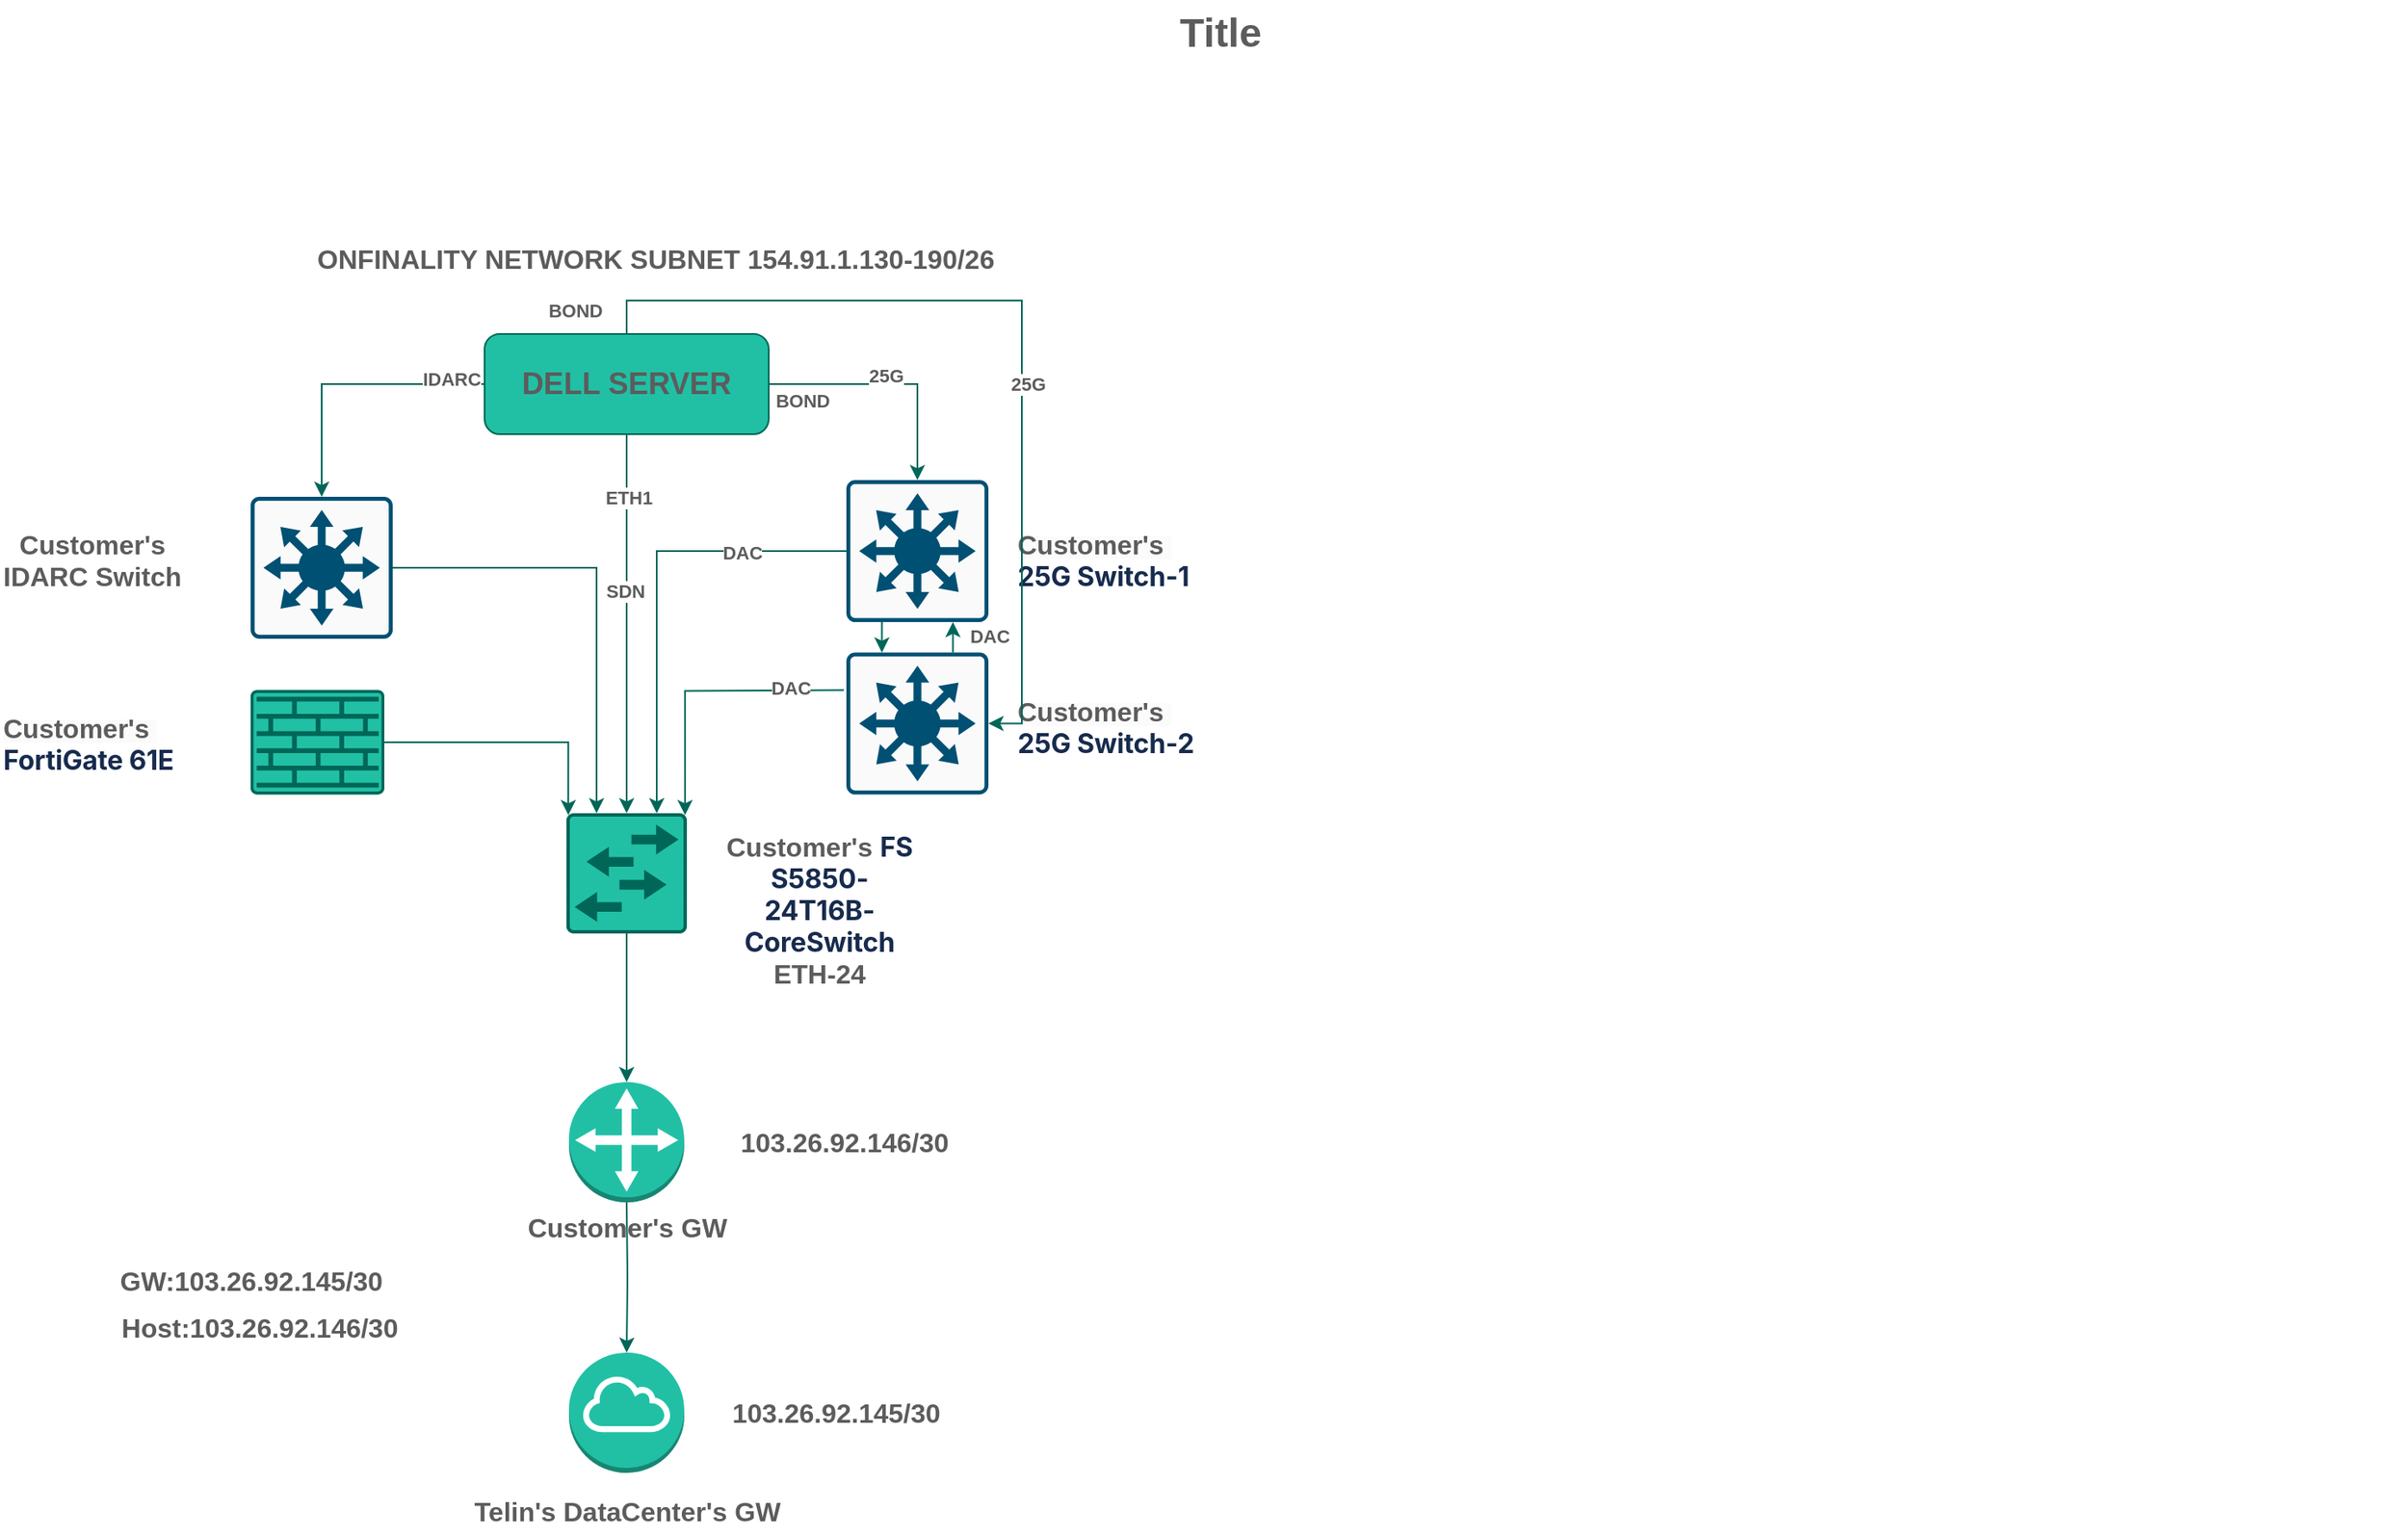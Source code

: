 <mxfile version="24.6.4" type="github">
  <diagram name="Page-1" id="197159a0-c6a4-9194-75a8-e4174976684c">
    <mxGraphModel dx="1468" dy="792" grid="1" gridSize="10" guides="1" tooltips="1" connect="1" arrows="1" fold="1" page="1" pageScale="1.5" pageWidth="1169" pageHeight="826" background="none" math="0" shadow="0">
      <root>
        <mxCell id="0" style=";html=1;" />
        <mxCell id="1" style=";html=1;" parent="0" />
        <mxCell id="1257a543d1cacc4b-52" value="Title" style="text;strokeColor=none;fillColor=none;html=1;fontSize=24;fontStyle=1;verticalAlign=middle;align=center;rounded=1;labelBackgroundColor=none;fontColor=#5C5C5C;" parent="1" vertex="1">
          <mxGeometry x="160" y="60" width="1420" height="40" as="geometry" />
        </mxCell>
        <mxCell id="teGqH42D44GFwxgmzyyM-1" value="DELL SERVER" style="rounded=1;whiteSpace=wrap;html=1;shadow=0;strokeColor=#006658;labelBackgroundColor=none;labelBorderColor=none;textShadow=0;fontStyle=1;fontSize=18;snapToPoint=0;fixDash=0;backgroundOutline=0;fillColor=#21C0A5;fontColor=#5C5C5C;" vertex="1" parent="1">
          <mxGeometry x="430" y="260" width="170" height="60" as="geometry" />
        </mxCell>
        <mxCell id="teGqH42D44GFwxgmzyyM-2" value="&lt;b style=&quot;font-size: 16px;&quot;&gt;&lt;font style=&quot;font-size: 16px;&quot;&gt;ONFINALITY NETWORK SUBNET 154.91.1.130-190/26&lt;/font&gt;&lt;/b&gt;" style="text;html=1;align=center;verticalAlign=middle;resizable=0;points=[];autosize=1;strokeColor=none;fillColor=none;labelBorderColor=none;labelBackgroundColor=none;shadow=0;snapToPoint=0;fixDash=0;backgroundOutline=0;rounded=1;fontColor=#5C5C5C;fontSize=16;" vertex="1" parent="1">
          <mxGeometry x="317" y="200" width="430" height="30" as="geometry" />
        </mxCell>
        <mxCell id="teGqH42D44GFwxgmzyyM-3" value="" style="points=[[0.015,0.015,0],[0.985,0.015,0],[0.985,0.985,0],[0.015,0.985,0],[0.25,0,0],[0.5,0,0],[0.75,0,0],[1,0.25,0],[1,0.5,0],[1,0.75,0],[0.75,1,0],[0.5,1,0],[0.25,1,0],[0,0.75,0],[0,0.5,0],[0,0.25,0]];verticalLabelPosition=bottom;html=1;verticalAlign=top;aspect=fixed;align=center;pointerEvents=1;shape=mxgraph.cisco19.rect;prIcon=firewall;fillColor=#21C0A5;strokeColor=#006658;shadow=0;labelBackgroundColor=none;labelBorderColor=none;textShadow=0;snapToPoint=0;fixDash=0;backgroundOutline=0;rounded=1;fontColor=#5C5C5C;" vertex="1" parent="1">
          <mxGeometry x="290" y="473.25" width="80" height="62.5" as="geometry" />
        </mxCell>
        <mxCell id="teGqH42D44GFwxgmzyyM-6" value="" style="points=[[0.015,0.015,0],[0.985,0.015,0],[0.985,0.985,0],[0.015,0.985,0],[0.25,0,0],[0.5,0,0],[0.75,0,0],[1,0.25,0],[1,0.5,0],[1,0.75,0],[0.75,1,0],[0.5,1,0],[0.25,1,0],[0,0.75,0],[0,0.5,0],[0,0.25,0]];verticalLabelPosition=bottom;html=1;verticalAlign=top;aspect=fixed;align=center;pointerEvents=1;shape=mxgraph.cisco19.rect;prIcon=workgroup_switch;fillColor=#21C0A5;strokeColor=#006658;labelBorderColor=none;labelBackgroundColor=none;shadow=0;snapToPoint=0;fixDash=0;backgroundOutline=0;rounded=1;fontColor=#5C5C5C;" vertex="1" parent="1">
          <mxGeometry x="478.99" y="547" width="72.03" height="72.03" as="geometry" />
        </mxCell>
        <mxCell id="teGqH42D44GFwxgmzyyM-7" value="&lt;b&gt;&lt;font style=&quot;font-size: 16px;&quot;&gt;Customer&#39;s&amp;nbsp;&lt;/font&gt;&lt;span style=&quot;color: rgb(23, 43, 77); font-family: -apple-system, &amp;quot;system-ui&amp;quot;, &amp;quot;Segoe UI&amp;quot;, Roboto, Oxygen, Ubuntu, &amp;quot;Fira Sans&amp;quot;, &amp;quot;Droid Sans&amp;quot;, &amp;quot;Helvetica Neue&amp;quot;, sans-serif; font-size: 16px; letter-spacing: -0.08px; text-align: left; white-space: pre-wrap; background-color: rgb(255, 255, 255);&quot;&gt;FS S5850-24T16B-CoreSwitch&lt;br&gt;&lt;/span&gt;&lt;font style=&quot;font-size: 16px;&quot;&gt;ETH-24&lt;/font&gt;&lt;/b&gt;" style="text;html=1;align=center;verticalAlign=middle;resizable=0;points=[];autosize=1;strokeColor=none;fillColor=none;labelBorderColor=none;labelBackgroundColor=none;shadow=0;snapToPoint=0;fixDash=0;backgroundOutline=0;rounded=1;fontColor=#5C5C5C;arcSize=35;" vertex="1" parent="1">
          <mxGeometry x="454.57" y="580" width="350" height="50" as="geometry" />
        </mxCell>
        <mxCell id="teGqH42D44GFwxgmzyyM-13" value="" style="outlineConnect=0;dashed=0;verticalLabelPosition=bottom;verticalAlign=top;align=center;html=1;shape=mxgraph.aws3.internet_gateway;fillColor=#21C0A5;rounded=1;labelBackgroundColor=none;strokeColor=#006658;fontColor=#5C5C5C;" vertex="1" parent="1">
          <mxGeometry x="480.5" y="870" width="69" height="72" as="geometry" />
        </mxCell>
        <mxCell id="teGqH42D44GFwxgmzyyM-14" value="&lt;span style=&quot;font-size: 16px;&quot;&gt;&lt;b&gt;103.26.92.146/30&lt;/b&gt;&lt;/span&gt;" style="text;html=1;align=center;verticalAlign=middle;resizable=0;points=[];autosize=1;strokeColor=none;fillColor=none;rounded=1;labelBackgroundColor=none;fontColor=#5C5C5C;" vertex="1" parent="1">
          <mxGeometry x="570" y="729" width="150" height="30" as="geometry" />
        </mxCell>
        <mxCell id="teGqH42D44GFwxgmzyyM-15" value="&lt;span style=&quot;font-size: 16px;&quot;&gt;&lt;b&gt;103.26.92.145/30&lt;/b&gt;&lt;/span&gt;" style="text;html=1;align=center;verticalAlign=middle;resizable=0;points=[];autosize=1;strokeColor=none;fillColor=none;rounded=1;labelBackgroundColor=none;fontColor=#5C5C5C;" vertex="1" parent="1">
          <mxGeometry x="565" y="891" width="150" height="30" as="geometry" />
        </mxCell>
        <mxCell id="teGqH42D44GFwxgmzyyM-16" value="&lt;b style=&quot;font-size: 16px;&quot;&gt;GW:103.26.92.145/30&lt;br&gt;&lt;/b&gt;" style="text;html=1;align=center;verticalAlign=middle;resizable=0;points=[];autosize=1;strokeColor=none;fillColor=none;rounded=1;labelBackgroundColor=none;fontColor=#5C5C5C;" vertex="1" parent="1">
          <mxGeometry x="200" y="812" width="180" height="30" as="geometry" />
        </mxCell>
        <mxCell id="teGqH42D44GFwxgmzyyM-17" value="&lt;b style=&quot;font-size: 16px;&quot;&gt;Host:103.26.92.146/30&lt;br&gt;&lt;/b&gt;" style="text;html=1;align=center;verticalAlign=middle;resizable=0;points=[];autosize=1;strokeColor=none;fillColor=none;rounded=1;labelBackgroundColor=none;fontColor=#5C5C5C;" vertex="1" parent="1">
          <mxGeometry x="200" y="840" width="190" height="30" as="geometry" />
        </mxCell>
        <mxCell id="teGqH42D44GFwxgmzyyM-22" style="edgeStyle=orthogonalEdgeStyle;rounded=1;orthogonalLoop=1;jettySize=auto;html=1;exitX=0.5;exitY=1;exitDx=0;exitDy=0;exitPerimeter=0;entryX=0.5;entryY=0;entryDx=0;entryDy=0;entryPerimeter=0;labelBackgroundColor=none;strokeColor=#006658;fontColor=default;" edge="1" parent="1" target="teGqH42D44GFwxgmzyyM-13">
          <mxGeometry relative="1" as="geometry">
            <mxPoint x="515" y="780.0" as="sourcePoint" />
          </mxGeometry>
        </mxCell>
        <mxCell id="teGqH42D44GFwxgmzyyM-70" value="" style="edgeLabel;html=1;align=center;verticalAlign=middle;resizable=0;points=[];strokeColor=#006658;fontColor=#5C5C5C;fillColor=#21C0A5;fontStyle=1;fontSize=16;" vertex="1" connectable="0" parent="teGqH42D44GFwxgmzyyM-22">
          <mxGeometry x="-0.058" y="2" relative="1" as="geometry">
            <mxPoint as="offset" />
          </mxGeometry>
        </mxCell>
        <mxCell id="teGqH42D44GFwxgmzyyM-23" value="&lt;span style=&quot;font-size: 16px;&quot;&gt;&lt;b&gt;Customer&#39;s GW&lt;/b&gt;&lt;/span&gt;" style="text;html=1;align=center;verticalAlign=middle;resizable=0;points=[];autosize=1;strokeColor=none;fillColor=none;rounded=1;labelBackgroundColor=none;fontColor=#5C5C5C;" vertex="1" parent="1">
          <mxGeometry x="445" y="780" width="140" height="30" as="geometry" />
        </mxCell>
        <mxCell id="teGqH42D44GFwxgmzyyM-24" value="&lt;span style=&quot;font-size: 16px;&quot;&gt;&lt;b&gt;Telin&#39;s DataCenter&#39;s GW&lt;/b&gt;&lt;/span&gt;" style="text;html=1;align=center;verticalAlign=middle;resizable=0;points=[];autosize=1;strokeColor=none;fillColor=none;rounded=1;labelBackgroundColor=none;fontColor=#5C5C5C;" vertex="1" parent="1">
          <mxGeometry x="410" y="950" width="210" height="30" as="geometry" />
        </mxCell>
        <mxCell id="teGqH42D44GFwxgmzyyM-25" style="edgeStyle=orthogonalEdgeStyle;rounded=1;orthogonalLoop=1;jettySize=auto;html=1;entryX=0.5;entryY=0;entryDx=0;entryDy=0;entryPerimeter=0;labelBackgroundColor=none;strokeColor=#006658;fontColor=default;" edge="1" parent="1" source="teGqH42D44GFwxgmzyyM-6">
          <mxGeometry relative="1" as="geometry">
            <mxPoint x="515" y="708" as="targetPoint" />
          </mxGeometry>
        </mxCell>
        <mxCell id="teGqH42D44GFwxgmzyyM-26" style="edgeStyle=orthogonalEdgeStyle;rounded=1;orthogonalLoop=1;jettySize=auto;html=1;entryX=0.5;entryY=0;entryDx=0;entryDy=0;entryPerimeter=0;labelBorderColor=none;labelBackgroundColor=none;strokeColor=#006658;fontColor=default;" edge="1" parent="1" source="teGqH42D44GFwxgmzyyM-1" target="teGqH42D44GFwxgmzyyM-6">
          <mxGeometry relative="1" as="geometry" />
        </mxCell>
        <mxCell id="teGqH42D44GFwxgmzyyM-71" value="SDN" style="edgeLabel;html=1;align=center;verticalAlign=middle;resizable=0;points=[];strokeColor=#006658;fontColor=#5C5C5C;fillColor=#21C0A5;fontStyle=1" vertex="1" connectable="0" parent="teGqH42D44GFwxgmzyyM-26">
          <mxGeometry x="-0.172" y="-1" relative="1" as="geometry">
            <mxPoint as="offset" />
          </mxGeometry>
        </mxCell>
        <mxCell id="teGqH42D44GFwxgmzyyM-81" value="ETH1" style="edgeLabel;html=1;align=center;verticalAlign=middle;resizable=0;points=[];strokeColor=#006658;fontColor=#5C5C5C;fillColor=#21C0A5;fontStyle=1" vertex="1" connectable="0" parent="teGqH42D44GFwxgmzyyM-26">
          <mxGeometry x="-0.663" y="1" relative="1" as="geometry">
            <mxPoint as="offset" />
          </mxGeometry>
        </mxCell>
        <mxCell id="teGqH42D44GFwxgmzyyM-35" value="" style="outlineConnect=0;dashed=0;verticalLabelPosition=bottom;verticalAlign=top;align=center;html=1;shape=mxgraph.aws3.customer_gateway;fillColor=#21C0A5;strokeColor=#006658;fontColor=#5C5C5C;labelBackgroundColor=none;" vertex="1" parent="1">
          <mxGeometry x="480.5" y="708" width="69" height="72" as="geometry" />
        </mxCell>
        <mxCell id="teGqH42D44GFwxgmzyyM-36" value="&lt;span style=&quot;color: rgb(23, 43, 77); font-family: -apple-system, &amp;quot;system-ui&amp;quot;, &amp;quot;Segoe UI&amp;quot;, Roboto, Oxygen, Ubuntu, &amp;quot;Fira Sans&amp;quot;, &amp;quot;Droid Sans&amp;quot;, &amp;quot;Helvetica Neue&amp;quot;, sans-serif; font-size: 16px; font-style: normal; font-variant-ligatures: normal; font-variant-caps: normal; letter-spacing: -0.08px; orphans: 2; text-align: left; text-indent: 0px; text-transform: none; widows: 2; word-spacing: 0px; -webkit-text-stroke-width: 0px; white-space: pre-wrap; background-color: rgb(255, 255, 255); text-decoration-thickness: initial; text-decoration-style: initial; text-decoration-color: initial; float: none; display: inline !important;&quot;&gt;&lt;b style=&quot;color: rgb(92, 92, 92); font-family: Helvetica; font-size: 12px; letter-spacing: normal; text-align: center; white-space: nowrap; background-color: rgb(251, 251, 251);&quot;&gt;&lt;font style=&quot;font-size: 16px;&quot;&gt;Customer&#39;s&amp;nbsp;&lt;br&gt;&lt;/font&gt;&lt;/b&gt;FortiGate 61E&lt;/span&gt;" style="text;whiteSpace=wrap;html=1;fontColor=#5C5C5C;fontStyle=1" vertex="1" parent="1">
          <mxGeometry x="140" y="480" width="130" height="40" as="geometry" />
        </mxCell>
        <mxCell id="teGqH42D44GFwxgmzyyM-37" value="" style="sketch=0;points=[[0.015,0.015,0],[0.985,0.015,0],[0.985,0.985,0],[0.015,0.985,0],[0.25,0,0],[0.5,0,0],[0.75,0,0],[1,0.25,0],[1,0.5,0],[1,0.75,0],[0.75,1,0],[0.5,1,0],[0.25,1,0],[0,0.75,0],[0,0.5,0],[0,0.25,0]];verticalLabelPosition=bottom;html=1;verticalAlign=top;aspect=fixed;align=center;pointerEvents=1;shape=mxgraph.cisco19.rect;prIcon=l3_switch;fillColor=#FAFAFA;strokeColor=#005073;fontColor=#5C5C5C;" vertex="1" parent="1">
          <mxGeometry x="646.5" y="347.5" width="85" height="85" as="geometry" />
        </mxCell>
        <mxCell id="teGqH42D44GFwxgmzyyM-38" value="&lt;span style=&quot;color: rgb(23, 43, 77); font-family: -apple-system, &amp;quot;system-ui&amp;quot;, &amp;quot;Segoe UI&amp;quot;, Roboto, Oxygen, Ubuntu, &amp;quot;Fira Sans&amp;quot;, &amp;quot;Droid Sans&amp;quot;, &amp;quot;Helvetica Neue&amp;quot;, sans-serif; font-size: 16px; font-style: normal; font-variant-ligatures: normal; font-variant-caps: normal; letter-spacing: -0.08px; orphans: 2; text-align: left; text-indent: 0px; text-transform: none; widows: 2; word-spacing: 0px; -webkit-text-stroke-width: 0px; white-space: pre-wrap; background-color: rgb(255, 255, 255); text-decoration-thickness: initial; text-decoration-style: initial; text-decoration-color: initial; float: none; display: inline !important;&quot;&gt;&lt;b style=&quot;color: rgb(92, 92, 92); font-family: Helvetica; font-size: 12px; letter-spacing: normal; text-align: center; white-space: nowrap; background-color: rgb(251, 251, 251);&quot;&gt;&lt;font style=&quot;font-size: 16px;&quot;&gt;Customer&#39;s&amp;nbsp;&lt;br&gt;&lt;/font&gt;&lt;/b&gt;25G Switch-1&lt;/span&gt;" style="text;whiteSpace=wrap;html=1;fontColor=#5C5C5C;fontStyle=1" vertex="1" parent="1">
          <mxGeometry x="747" y="370" width="130" height="40" as="geometry" />
        </mxCell>
        <mxCell id="teGqH42D44GFwxgmzyyM-40" value="" style="sketch=0;points=[[0.015,0.015,0],[0.985,0.015,0],[0.985,0.985,0],[0.015,0.985,0],[0.25,0,0],[0.5,0,0],[0.75,0,0],[1,0.25,0],[1,0.5,0],[1,0.75,0],[0.75,1,0],[0.5,1,0],[0.25,1,0],[0,0.75,0],[0,0.5,0],[0,0.25,0]];verticalLabelPosition=bottom;html=1;verticalAlign=top;aspect=fixed;align=center;pointerEvents=1;shape=mxgraph.cisco19.rect;prIcon=l3_switch;fillColor=#FAFAFA;strokeColor=#005073;fontColor=#5C5C5C;" vertex="1" parent="1">
          <mxGeometry x="646.5" y="450.75" width="85" height="85" as="geometry" />
        </mxCell>
        <mxCell id="teGqH42D44GFwxgmzyyM-42" value="&lt;span style=&quot;color: rgb(23, 43, 77); font-family: -apple-system, &amp;quot;system-ui&amp;quot;, &amp;quot;Segoe UI&amp;quot;, Roboto, Oxygen, Ubuntu, &amp;quot;Fira Sans&amp;quot;, &amp;quot;Droid Sans&amp;quot;, &amp;quot;Helvetica Neue&amp;quot;, sans-serif; font-size: 16px; font-style: normal; font-variant-ligatures: normal; font-variant-caps: normal; letter-spacing: -0.08px; orphans: 2; text-align: left; text-indent: 0px; text-transform: none; widows: 2; word-spacing: 0px; -webkit-text-stroke-width: 0px; white-space: pre-wrap; background-color: rgb(255, 255, 255); text-decoration-thickness: initial; text-decoration-style: initial; text-decoration-color: initial; float: none; display: inline !important;&quot;&gt;&lt;b style=&quot;color: rgb(92, 92, 92); font-family: Helvetica; font-size: 12px; letter-spacing: normal; text-align: center; white-space: nowrap; background-color: rgb(251, 251, 251);&quot;&gt;&lt;font style=&quot;font-size: 16px;&quot;&gt;Customer&#39;s&amp;nbsp;&lt;br&gt;&lt;/font&gt;&lt;/b&gt;25G Switch-2&lt;/span&gt;" style="text;whiteSpace=wrap;html=1;fontColor=#5C5C5C;fontStyle=1" vertex="1" parent="1">
          <mxGeometry x="747" y="470" width="130" height="40" as="geometry" />
        </mxCell>
        <mxCell id="teGqH42D44GFwxgmzyyM-48" value="&lt;div style=&quot;text-align: center;&quot;&gt;&lt;b style=&quot;background-color: initial; text-wrap: nowrap; font-size: 16px;&quot;&gt;Customer&#39;s &lt;br&gt;&lt;/b&gt;&lt;span style=&quot;font-size: 16px; text-wrap: nowrap;&quot;&gt;IDARC Switch&lt;/span&gt;&lt;/div&gt;" style="text;whiteSpace=wrap;html=1;fontColor=#5C5C5C;fontStyle=1" vertex="1" parent="1">
          <mxGeometry x="140" y="370" width="130" height="40" as="geometry" />
        </mxCell>
        <mxCell id="teGqH42D44GFwxgmzyyM-58" style="edgeStyle=orthogonalEdgeStyle;rounded=0;orthogonalLoop=1;jettySize=auto;html=1;strokeColor=#006658;fontColor=#5C5C5C;fillColor=#21C0A5;entryX=0.985;entryY=0.015;entryDx=0;entryDy=0;entryPerimeter=0;" edge="1" parent="1" target="teGqH42D44GFwxgmzyyM-6">
          <mxGeometry relative="1" as="geometry">
            <mxPoint x="644.98" y="473.253" as="sourcePoint" />
            <mxPoint x="550" y="540" as="targetPoint" />
          </mxGeometry>
        </mxCell>
        <mxCell id="teGqH42D44GFwxgmzyyM-66" value="DAC" style="edgeLabel;html=1;align=center;verticalAlign=middle;resizable=0;points=[];strokeColor=#006658;fontColor=#5C5C5C;fillColor=#21C0A5;fontStyle=1" vertex="1" connectable="0" parent="teGqH42D44GFwxgmzyyM-58">
          <mxGeometry x="-0.613" y="-2" relative="1" as="geometry">
            <mxPoint x="1" as="offset" />
          </mxGeometry>
        </mxCell>
        <mxCell id="teGqH42D44GFwxgmzyyM-59" style="edgeStyle=orthogonalEdgeStyle;rounded=0;orthogonalLoop=1;jettySize=auto;html=1;entryX=0.75;entryY=0;entryDx=0;entryDy=0;entryPerimeter=0;strokeColor=#006658;fontColor=#5C5C5C;fillColor=#21C0A5;" edge="1" parent="1" source="teGqH42D44GFwxgmzyyM-37" target="teGqH42D44GFwxgmzyyM-6">
          <mxGeometry relative="1" as="geometry" />
        </mxCell>
        <mxCell id="teGqH42D44GFwxgmzyyM-65" value="DAC" style="edgeLabel;html=1;align=center;verticalAlign=middle;resizable=0;points=[];strokeColor=#006658;fontColor=#5C5C5C;fillColor=#21C0A5;fontStyle=1" vertex="1" connectable="0" parent="teGqH42D44GFwxgmzyyM-59">
          <mxGeometry x="-0.528" y="1" relative="1" as="geometry">
            <mxPoint x="1" as="offset" />
          </mxGeometry>
        </mxCell>
        <mxCell id="teGqH42D44GFwxgmzyyM-62" style="edgeStyle=orthogonalEdgeStyle;rounded=0;orthogonalLoop=1;jettySize=auto;html=1;exitX=0.25;exitY=1;exitDx=0;exitDy=0;exitPerimeter=0;entryX=0.25;entryY=0;entryDx=0;entryDy=0;entryPerimeter=0;strokeColor=#006658;fontColor=#5C5C5C;fillColor=#21C0A5;" edge="1" parent="1" source="teGqH42D44GFwxgmzyyM-37" target="teGqH42D44GFwxgmzyyM-40">
          <mxGeometry relative="1" as="geometry" />
        </mxCell>
        <mxCell id="teGqH42D44GFwxgmzyyM-63" style="edgeStyle=orthogonalEdgeStyle;rounded=0;orthogonalLoop=1;jettySize=auto;html=1;exitX=0.75;exitY=0;exitDx=0;exitDy=0;exitPerimeter=0;entryX=0.75;entryY=1;entryDx=0;entryDy=0;entryPerimeter=0;strokeColor=#006658;fontColor=#5C5C5C;fillColor=#21C0A5;" edge="1" parent="1" source="teGqH42D44GFwxgmzyyM-40" target="teGqH42D44GFwxgmzyyM-37">
          <mxGeometry relative="1" as="geometry" />
        </mxCell>
        <mxCell id="teGqH42D44GFwxgmzyyM-64" value="" style="sketch=0;points=[[0.015,0.015,0],[0.985,0.015,0],[0.985,0.985,0],[0.015,0.985,0],[0.25,0,0],[0.5,0,0],[0.75,0,0],[1,0.25,0],[1,0.5,0],[1,0.75,0],[0.75,1,0],[0.5,1,0],[0.25,1,0],[0,0.75,0],[0,0.5,0],[0,0.25,0]];verticalLabelPosition=bottom;html=1;verticalAlign=top;aspect=fixed;align=center;pointerEvents=1;shape=mxgraph.cisco19.rect;prIcon=l3_switch;fillColor=#FAFAFA;strokeColor=#005073;fontColor=#5C5C5C;" vertex="1" parent="1">
          <mxGeometry x="290" y="357.5" width="85" height="85" as="geometry" />
        </mxCell>
        <mxCell id="teGqH42D44GFwxgmzyyM-67" value="DAC" style="edgeLabel;html=1;align=center;verticalAlign=middle;resizable=0;points=[];strokeColor=#006658;fontColor=#5C5C5C;fillColor=#21C0A5;fontStyle=1" vertex="1" connectable="0" parent="1">
          <mxGeometry x="593.214" y="401.0" as="geometry">
            <mxPoint x="139" y="40" as="offset" />
          </mxGeometry>
        </mxCell>
        <mxCell id="teGqH42D44GFwxgmzyyM-72" style="edgeStyle=orthogonalEdgeStyle;rounded=0;orthogonalLoop=1;jettySize=auto;html=1;entryX=0.5;entryY=0;entryDx=0;entryDy=0;entryPerimeter=0;strokeColor=#006658;fontColor=#5C5C5C;fillColor=#21C0A5;" edge="1" parent="1" source="teGqH42D44GFwxgmzyyM-1" target="teGqH42D44GFwxgmzyyM-64">
          <mxGeometry relative="1" as="geometry" />
        </mxCell>
        <mxCell id="teGqH42D44GFwxgmzyyM-73" value="IDARC" style="edgeLabel;html=1;align=center;verticalAlign=middle;resizable=0;points=[];strokeColor=#006658;fontColor=#5C5C5C;fillColor=#21C0A5;fontStyle=1" vertex="1" connectable="0" parent="teGqH42D44GFwxgmzyyM-72">
          <mxGeometry x="-0.184" y="-3" relative="1" as="geometry">
            <mxPoint x="47" as="offset" />
          </mxGeometry>
        </mxCell>
        <mxCell id="teGqH42D44GFwxgmzyyM-76" style="edgeStyle=orthogonalEdgeStyle;rounded=0;orthogonalLoop=1;jettySize=auto;html=1;entryX=0.5;entryY=0;entryDx=0;entryDy=0;entryPerimeter=0;strokeColor=#006658;fontColor=#5C5C5C;fillColor=#21C0A5;" edge="1" parent="1" source="teGqH42D44GFwxgmzyyM-1" target="teGqH42D44GFwxgmzyyM-37">
          <mxGeometry relative="1" as="geometry" />
        </mxCell>
        <mxCell id="teGqH42D44GFwxgmzyyM-77" value="25G" style="edgeLabel;html=1;align=center;verticalAlign=middle;resizable=0;points=[];strokeColor=#006658;fontColor=#5C5C5C;fillColor=#21C0A5;fontStyle=1" vertex="1" connectable="0" parent="teGqH42D44GFwxgmzyyM-76">
          <mxGeometry x="-0.046" y="5" relative="1" as="geometry">
            <mxPoint as="offset" />
          </mxGeometry>
        </mxCell>
        <mxCell id="teGqH42D44GFwxgmzyyM-83" value="BOND" style="edgeLabel;html=1;align=center;verticalAlign=middle;resizable=0;points=[];strokeColor=#006658;fontColor=#5C5C5C;fillColor=#21C0A5;fontStyle=1" vertex="1" connectable="0" parent="teGqH42D44GFwxgmzyyM-76">
          <mxGeometry x="-0.885" y="5" relative="1" as="geometry">
            <mxPoint x="11" y="15" as="offset" />
          </mxGeometry>
        </mxCell>
        <mxCell id="teGqH42D44GFwxgmzyyM-79" style="edgeStyle=orthogonalEdgeStyle;rounded=0;orthogonalLoop=1;jettySize=auto;html=1;exitX=0.5;exitY=0;exitDx=0;exitDy=0;entryX=1;entryY=0.5;entryDx=0;entryDy=0;entryPerimeter=0;strokeColor=#006658;fontColor=#5C5C5C;fillColor=#21C0A5;" edge="1" parent="1" source="teGqH42D44GFwxgmzyyM-1" target="teGqH42D44GFwxgmzyyM-40">
          <mxGeometry relative="1" as="geometry" />
        </mxCell>
        <mxCell id="teGqH42D44GFwxgmzyyM-80" value="25G" style="edgeLabel;html=1;align=center;verticalAlign=middle;resizable=0;points=[];strokeColor=#006658;fontColor=#5C5C5C;fillColor=#21C0A5;fontStyle=1" vertex="1" connectable="0" parent="teGqH42D44GFwxgmzyyM-79">
          <mxGeometry x="0.156" y="3" relative="1" as="geometry">
            <mxPoint as="offset" />
          </mxGeometry>
        </mxCell>
        <mxCell id="teGqH42D44GFwxgmzyyM-84" value="BOND" style="edgeLabel;html=1;align=center;verticalAlign=middle;resizable=0;points=[];strokeColor=#006658;fontColor=#5C5C5C;fillColor=#21C0A5;fontStyle=1" vertex="1" connectable="0" parent="1">
          <mxGeometry x="629.571" y="310.0" as="geometry">
            <mxPoint x="-146" y="-64" as="offset" />
          </mxGeometry>
        </mxCell>
        <mxCell id="teGqH42D44GFwxgmzyyM-87" style="edgeStyle=orthogonalEdgeStyle;rounded=0;orthogonalLoop=1;jettySize=auto;html=1;exitX=1;exitY=0.5;exitDx=0;exitDy=0;exitPerimeter=0;entryX=0.25;entryY=0;entryDx=0;entryDy=0;entryPerimeter=0;strokeColor=#006658;fontColor=#5C5C5C;fillColor=#21C0A5;fontStyle=1" edge="1" parent="1" source="teGqH42D44GFwxgmzyyM-64" target="teGqH42D44GFwxgmzyyM-6">
          <mxGeometry relative="1" as="geometry" />
        </mxCell>
        <mxCell id="teGqH42D44GFwxgmzyyM-88" style="edgeStyle=orthogonalEdgeStyle;rounded=0;orthogonalLoop=1;jettySize=auto;html=1;entryX=0.015;entryY=0.015;entryDx=0;entryDy=0;entryPerimeter=0;strokeColor=#006658;fontColor=#5C5C5C;fillColor=#21C0A5;fontSize=13;" edge="1" parent="1" source="teGqH42D44GFwxgmzyyM-3" target="teGqH42D44GFwxgmzyyM-6">
          <mxGeometry relative="1" as="geometry" />
        </mxCell>
      </root>
    </mxGraphModel>
  </diagram>
</mxfile>
